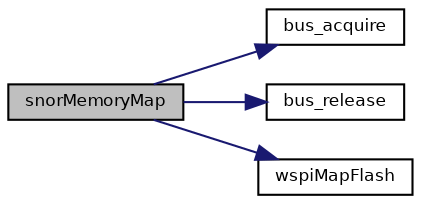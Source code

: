 digraph "snorMemoryMap"
{
  bgcolor="transparent";
  edge [fontname="Helvetica",fontsize="8",labelfontname="Helvetica",labelfontsize="8"];
  node [fontname="Helvetica",fontsize="8",shape=record];
  rankdir="LR";
  Node15 [label="snorMemoryMap",height=0.2,width=0.4,color="black", fillcolor="grey75", style="filled", fontcolor="black"];
  Node15 -> Node16 [color="midnightblue",fontsize="8",style="solid",fontname="Helvetica"];
  Node16 [label="bus_acquire",height=0.2,width=0.4,color="black",URL="$group___h_a_l___s_e_r_i_a_l___n_o_r.html#ga85d23017f8456c9a79f1b32bac863f3b",tooltip="Bus acquisition and lock. "];
  Node15 -> Node17 [color="midnightblue",fontsize="8",style="solid",fontname="Helvetica"];
  Node17 [label="bus_release",height=0.2,width=0.4,color="black",URL="$group___h_a_l___s_e_r_i_a_l___n_o_r.html#ga2ddbbb72354fe7735e30e349eee0017a",tooltip="Bus release. "];
  Node15 -> Node18 [color="midnightblue",fontsize="8",style="solid",fontname="Helvetica"];
  Node18 [label="wspiMapFlash",height=0.2,width=0.4,color="black",URL="$group___w_s_p_i.html#ga08ba3418fe653c2061f59bc093be46da",tooltip="Maps in memory space a WSPI flash device. "];
}
